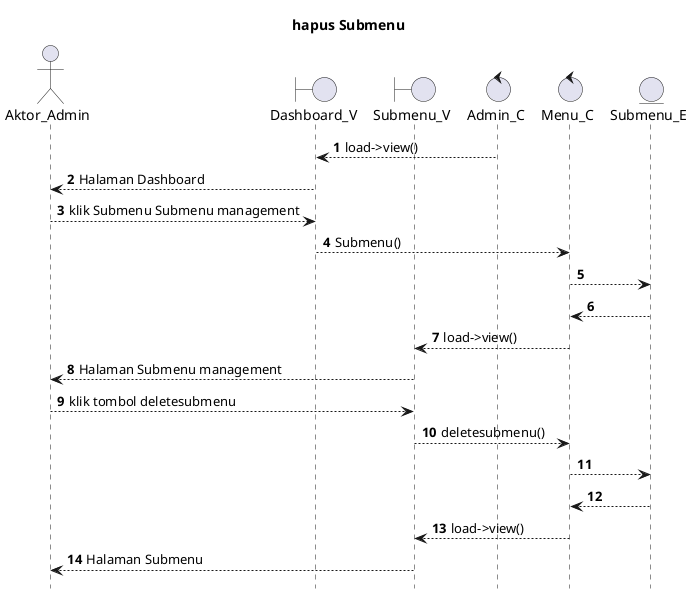 @startuml

autonumber
hide footbox
title hapus Submenu

Actor Aktor_Admin
boundary Dashboard_V
boundary Submenu_V
control Admin_C
control Menu_C
Entity Submenu_E

Admin_C --> Dashboard_V: load->view()
Dashboard_V --> Aktor_Admin: Halaman Dashboard
Aktor_Admin --> Dashboard_V: klik Submenu Submenu management
Dashboard_V --> Menu_C: Submenu()
Menu_C --> Submenu_E:
    
    Submenu_E --> Menu_C:
    Menu_C --> Submenu_V: load->view()
    Submenu_V --> Aktor_Admin: Halaman Submenu management

Aktor_Admin --> Submenu_V: klik tombol deletesubmenu
Submenu_V --> Menu_C: deletesubmenu()
Menu_C --> Submenu_E:
  
    Submenu_E --> Menu_C:
    Menu_C --> Submenu_V: load->view()
    Submenu_V --> Aktor_Admin: Halaman Submenu

@enduml